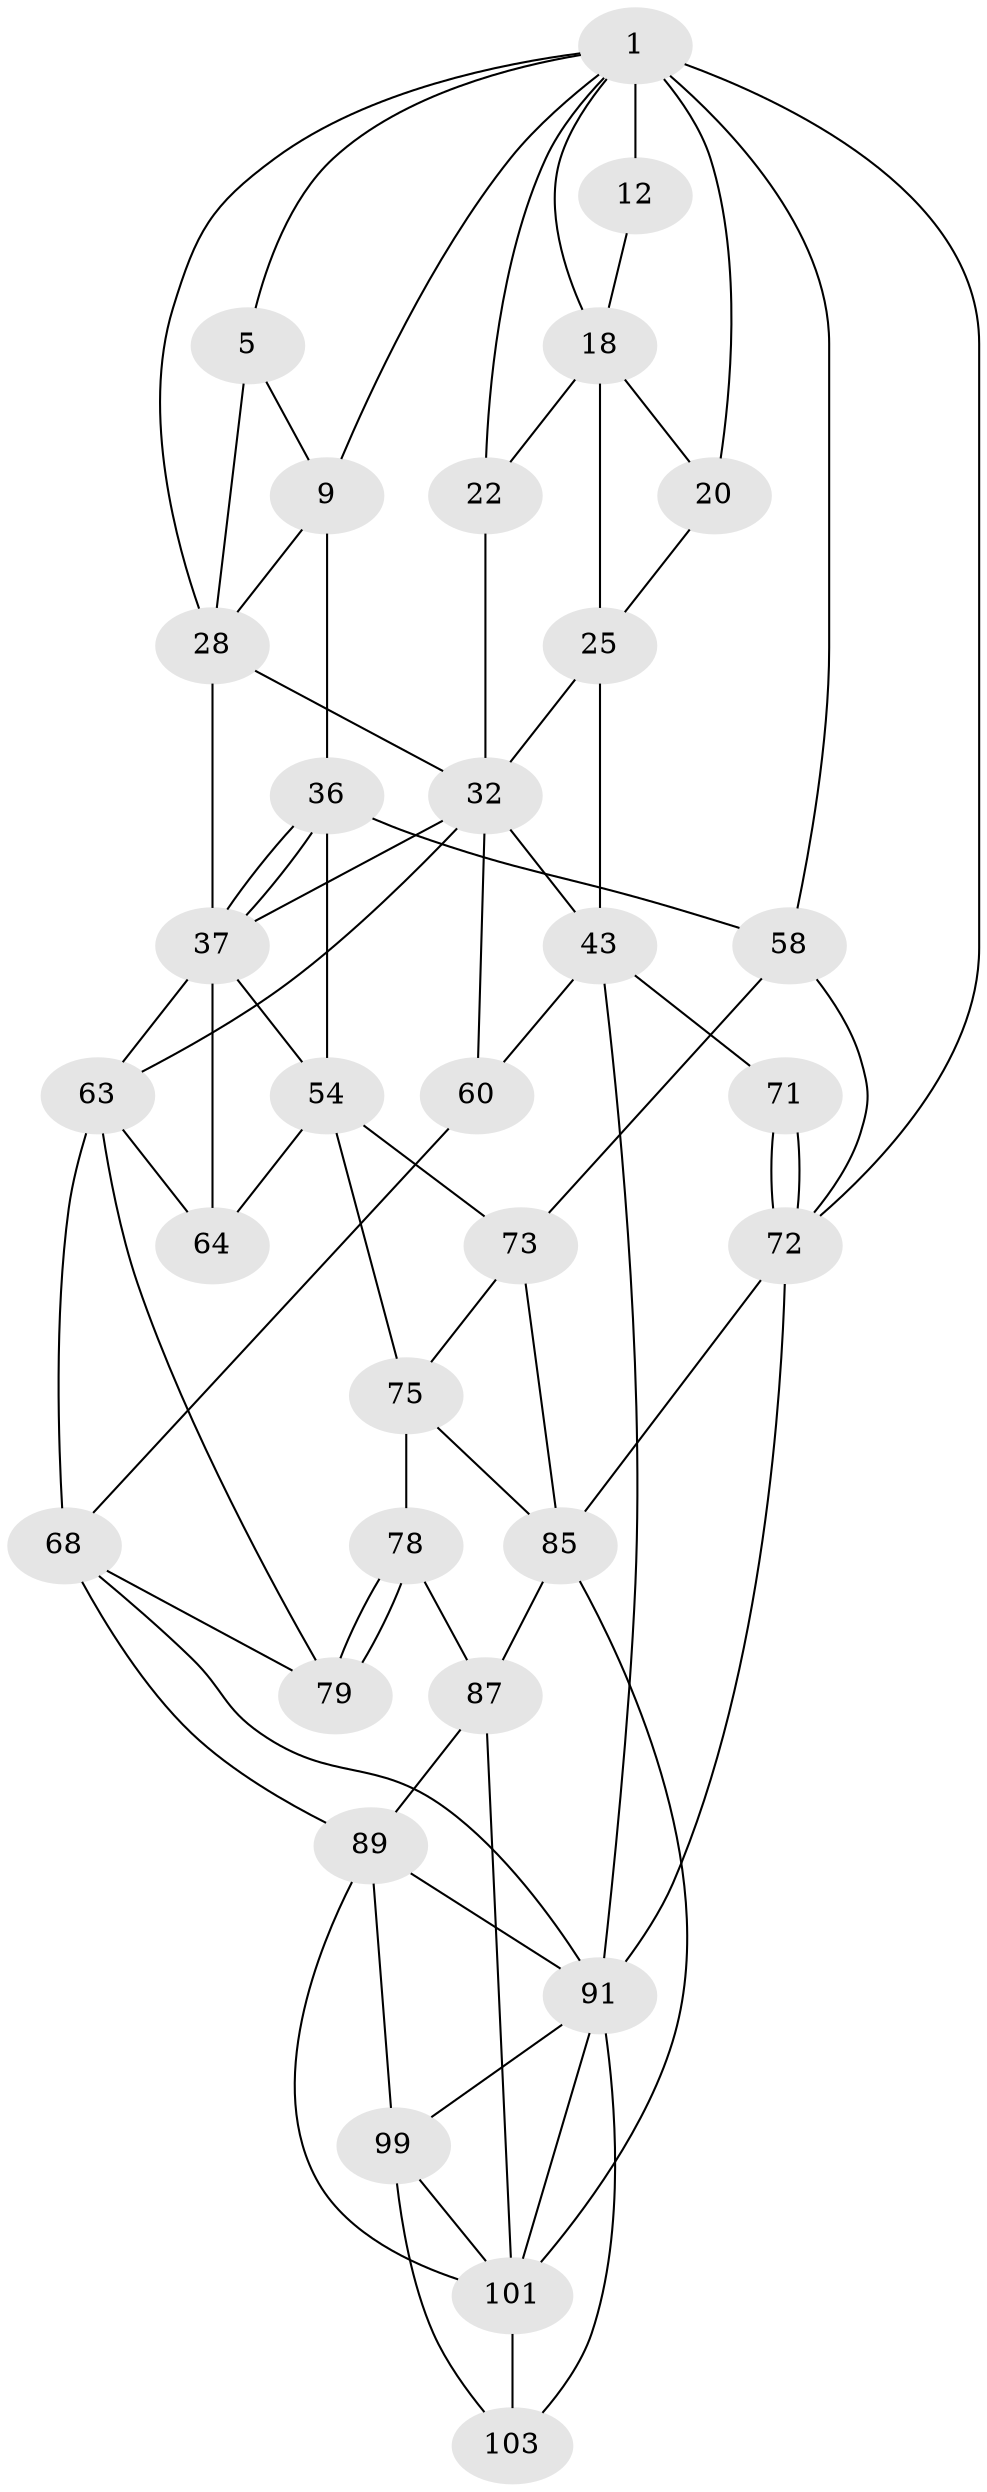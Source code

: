 // original degree distribution, {4: 0.19444444444444445, 6: 0.21296296296296297, 5: 0.5555555555555556, 3: 0.037037037037037035}
// Generated by graph-tools (version 1.1) at 2025/21/03/04/25 18:21:09]
// undirected, 32 vertices, 73 edges
graph export_dot {
graph [start="1"]
  node [color=gray90,style=filled];
  1 [pos="+0.870042195685663+0",super="+2+7"];
  5 [pos="+0.7561814083191329+0.09830707681193786",super="+6"];
  9 [pos="+1+0.28665870427984813",super="+46+10"];
  12 [pos="+0.3851940143110853+0",super="+15"];
  18 [pos="+0.12989465979971324+0.12732810473803113",super="+19"];
  20 [pos="+0+0"];
  22 [pos="+0.28629793091914413+0.24601765889424826"];
  25 [pos="+0+0.32071187915558147",super="+35+26"];
  28 [pos="+0.6808862016383112+0.27409781896719615",super="+29"];
  32 [pos="+0.39632577010801934+0.35764471995990565",super="+33+39"];
  36 [pos="+0.7310436154301119+0.41874148509724746",super="+47"];
  37 [pos="+0.6299051780778657+0.524579604680082",super="+38"];
  43 [pos="+0.23399234161284194+0.45523185222621615",super="+44"];
  54 [pos="+0.8600093758996326+0.573217490294712",super="+66+55"];
  58 [pos="+1+0.6405702859890317",super="+81"];
  60 [pos="+0.22696885030775224+0.676415030718512"];
  63 [pos="+0.41172960380125995+0.5758881200606655",super="+67"];
  64 [pos="+0.6390330902987859+0.6292302790659193"];
  68 [pos="+0.4172976181951844+0.7544823699335031",super="+82+69"];
  71 [pos="+0+1"];
  72 [pos="+0+1",super="+92"];
  73 [pos="+0.9089355698801296+0.7777665411788941",super="+74"];
  75 [pos="+0.8665721245983106+0.7692710839308307",super="+80+76"];
  78 [pos="+0.6279497998231294+0.7239343949781587",super="+84"];
  79 [pos="+0.6154963475868617+0.7111217989732823"];
  85 [pos="+0.8774874044043081+0.9087801322110728",super="+86"];
  87 [pos="+0.6494283033398505+0.9049789799312304",super="+88"];
  89 [pos="+0.5513094083273747+0.8244838501765667",super="+90"];
  91 [pos="+0.39515704326929846+0.8031990841258293",super="+94"];
  99 [pos="+0.5031045351997994+0.929469541227392",super="+100"];
  101 [pos="+0.6053317227293077+0.9323376926539712",super="+105"];
  103 [pos="+0.33574130887592263+1"];
  1 -- 5;
  1 -- 22;
  1 -- 12 [weight=3];
  1 -- 72 [weight=2];
  1 -- 9;
  1 -- 18;
  1 -- 20;
  1 -- 58;
  1 -- 28;
  5 -- 28;
  5 -- 9;
  9 -- 28;
  9 -- 36 [weight=3];
  12 -- 18;
  18 -- 25;
  18 -- 20;
  18 -- 22;
  20 -- 25;
  22 -- 32;
  25 -- 32;
  25 -- 43 [weight=3];
  28 -- 32;
  28 -- 37;
  32 -- 43 [weight=2];
  32 -- 37;
  32 -- 60;
  32 -- 63;
  36 -- 37;
  36 -- 37;
  36 -- 58;
  36 -- 54 [weight=2];
  37 -- 54;
  37 -- 64;
  37 -- 63;
  43 -- 71 [weight=2];
  43 -- 60;
  43 -- 91;
  54 -- 73;
  54 -- 64;
  54 -- 75;
  58 -- 72;
  58 -- 73;
  60 -- 68;
  63 -- 64;
  63 -- 68;
  63 -- 79;
  68 -- 89;
  68 -- 79;
  68 -- 91;
  71 -- 72;
  71 -- 72;
  72 -- 85 [weight=2];
  72 -- 91;
  73 -- 75;
  73 -- 85;
  75 -- 85;
  75 -- 78 [weight=2];
  78 -- 79;
  78 -- 79;
  78 -- 87;
  85 -- 101;
  85 -- 87;
  87 -- 89;
  87 -- 101;
  89 -- 91;
  89 -- 99;
  89 -- 101;
  91 -- 99;
  91 -- 101;
  91 -- 103;
  99 -- 103;
  99 -- 101;
  101 -- 103;
}
